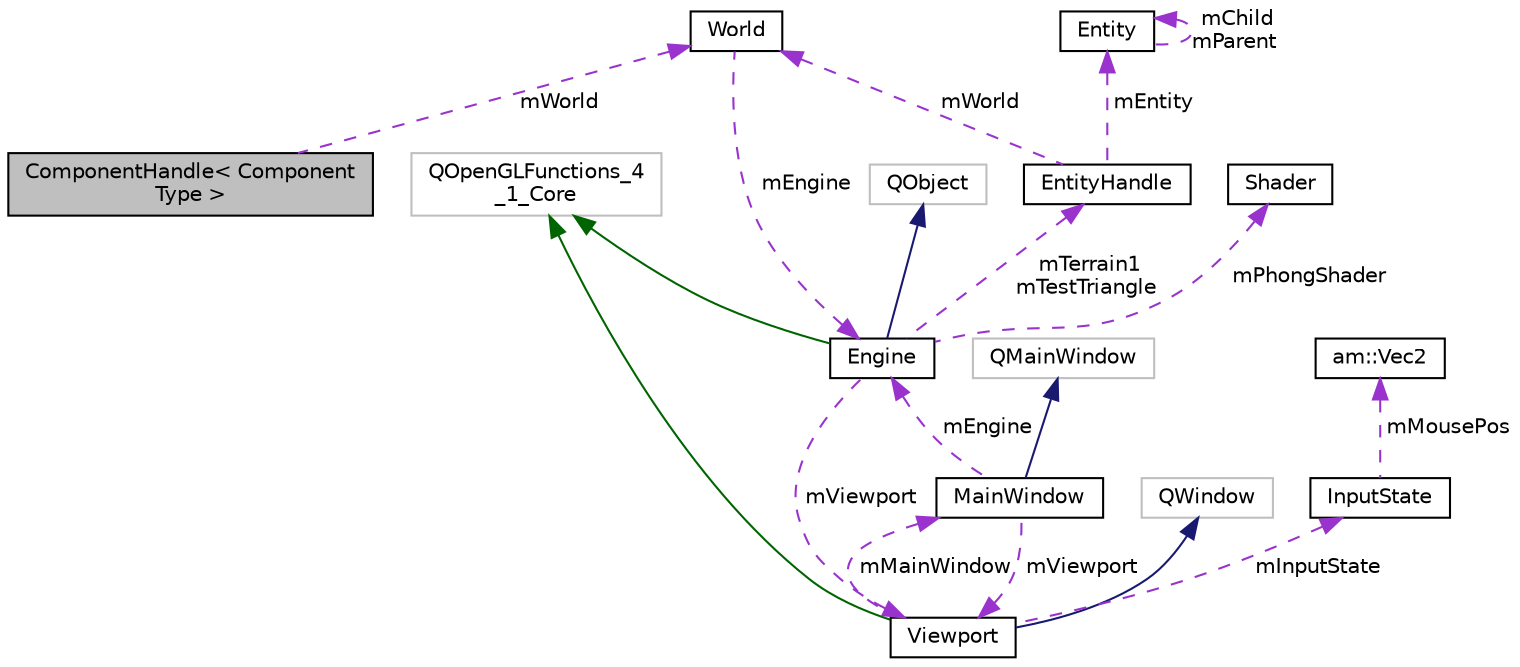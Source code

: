digraph "ComponentHandle&lt; ComponentType &gt;"
{
  edge [fontname="Helvetica",fontsize="10",labelfontname="Helvetica",labelfontsize="10"];
  node [fontname="Helvetica",fontsize="10",shape=record];
  Node1 [label="ComponentHandle\< Component\lType \>",height=0.2,width=0.4,color="black", fillcolor="grey75", style="filled", fontcolor="black"];
  Node2 -> Node1 [dir="back",color="darkorchid3",fontsize="10",style="dashed",label=" mWorld" ,fontname="Helvetica"];
  Node2 [label="World",height=0.2,width=0.4,color="black", fillcolor="white", style="filled",URL="$class_world.html",tooltip="The World class is used to provide connection between the ECS systems, managers and entity/component ..."];
  Node3 -> Node2 [dir="back",color="darkorchid3",fontsize="10",style="dashed",label=" mEngine" ,fontname="Helvetica"];
  Node3 [label="Engine",height=0.2,width=0.4,color="black", fillcolor="white", style="filled",URL="$class_engine.html"];
  Node4 -> Node3 [dir="back",color="midnightblue",fontsize="10",style="solid",fontname="Helvetica"];
  Node4 [label="QObject",height=0.2,width=0.4,color="grey75", fillcolor="white", style="filled"];
  Node5 -> Node3 [dir="back",color="darkgreen",fontsize="10",style="solid",fontname="Helvetica"];
  Node5 [label="QOpenGLFunctions_4\l_1_Core",height=0.2,width=0.4,color="grey75", fillcolor="white", style="filled"];
  Node6 -> Node3 [dir="back",color="darkorchid3",fontsize="10",style="dashed",label=" mTerrain1\nmTestTriangle" ,fontname="Helvetica"];
  Node6 [label="EntityHandle",height=0.2,width=0.4,color="black", fillcolor="white", style="filled",URL="$struct_entity_handle.html"];
  Node7 -> Node6 [dir="back",color="darkorchid3",fontsize="10",style="dashed",label=" mEntity" ,fontname="Helvetica"];
  Node7 [label="Entity",height=0.2,width=0.4,color="black", fillcolor="white", style="filled",URL="$struct_entity.html"];
  Node7 -> Node7 [dir="back",color="darkorchid3",fontsize="10",style="dashed",label=" mChild\nmParent" ,fontname="Helvetica"];
  Node2 -> Node6 [dir="back",color="darkorchid3",fontsize="10",style="dashed",label=" mWorld" ,fontname="Helvetica"];
  Node8 -> Node3 [dir="back",color="darkorchid3",fontsize="10",style="dashed",label=" mPhongShader" ,fontname="Helvetica"];
  Node8 [label="Shader",height=0.2,width=0.4,color="black", fillcolor="white", style="filled",URL="$class_shader.html"];
  Node9 -> Node3 [dir="back",color="darkorchid3",fontsize="10",style="dashed",label=" mViewport" ,fontname="Helvetica"];
  Node9 [label="Viewport",height=0.2,width=0.4,color="black", fillcolor="white", style="filled",URL="$class_viewport.html"];
  Node10 -> Node9 [dir="back",color="midnightblue",fontsize="10",style="solid",fontname="Helvetica"];
  Node10 [label="QWindow",height=0.2,width=0.4,color="grey75", fillcolor="white", style="filled"];
  Node5 -> Node9 [dir="back",color="darkgreen",fontsize="10",style="solid",fontname="Helvetica"];
  Node11 -> Node9 [dir="back",color="darkorchid3",fontsize="10",style="dashed",label=" mInputState" ,fontname="Helvetica"];
  Node11 [label="InputState",height=0.2,width=0.4,color="black", fillcolor="white", style="filled",URL="$struct_input_state.html"];
  Node12 -> Node11 [dir="back",color="darkorchid3",fontsize="10",style="dashed",label=" mMousePos" ,fontname="Helvetica"];
  Node12 [label="am::Vec2",height=0.2,width=0.4,color="black", fillcolor="white", style="filled",URL="$structam_1_1_vec2.html"];
  Node13 -> Node9 [dir="back",color="darkorchid3",fontsize="10",style="dashed",label=" mMainWindow" ,fontname="Helvetica"];
  Node13 [label="MainWindow",height=0.2,width=0.4,color="black", fillcolor="white", style="filled",URL="$class_main_window.html"];
  Node14 -> Node13 [dir="back",color="midnightblue",fontsize="10",style="solid",fontname="Helvetica"];
  Node14 [label="QMainWindow",height=0.2,width=0.4,color="grey75", fillcolor="white", style="filled"];
  Node3 -> Node13 [dir="back",color="darkorchid3",fontsize="10",style="dashed",label=" mEngine" ,fontname="Helvetica"];
  Node9 -> Node13 [dir="back",color="darkorchid3",fontsize="10",style="dashed",label=" mViewport" ,fontname="Helvetica"];
}
